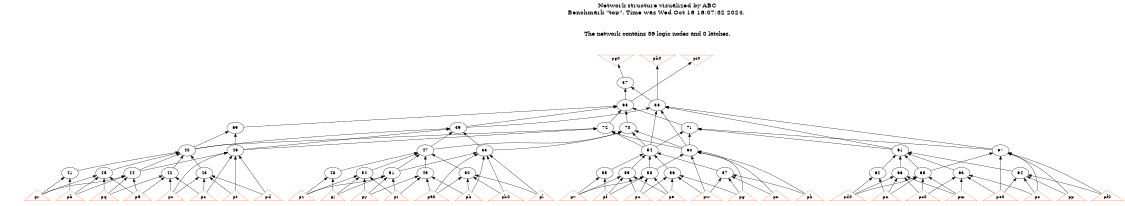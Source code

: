 # Network structure generated by ABC

digraph network {
size = "7.5,10";
center = true;
edge [dir = back];

{
  node [shape = plaintext];
  edge [style = invis];
  LevelTitle1 [label=""];
  LevelTitle2 [label=""];
  Level6 [label = ""];
  Level5 [label = ""];
  Level4 [label = ""];
  Level3 [label = ""];
  Level2 [label = ""];
  Level1 [label = ""];
  Level0 [label = ""];
  LevelTitle1 ->  LevelTitle2 ->  Level6 ->  Level5 ->  Level4 ->  Level3 ->  Level2 ->  Level1 ->  Level0;
}

{
  rank = same;
  LevelTitle1;
  title1 [shape=plaintext,
          fontsize=20,
          fontname = "Times-Roman",
          label="Network structure visualized by ABC\nBenchmark \"top\". Time was Wed Oct 16 16:07:32 2024. "
         ];
}

{
  rank = same;
  LevelTitle2;
  title2 [shape=plaintext,
          fontsize=18,
          fontname = "Times-Roman",
          label="The network contains 36 logic nodes and 0 latches.\n"
         ];
}

{
  rank = same;
  Level6;
  Node33 [label = "pg0", shape = invtriangle, color = coral, fillcolor = coral];
  Node34 [label = "ph0", shape = invtriangle, color = coral, fillcolor = coral];
  Node35 [label = "pi0", shape = invtriangle, color = coral, fillcolor = coral];
}

{
  rank = same;
  Level5;
  Node37 [label = "37\n", shape = ellipse];
}

{
  rank = same;
  Level4;
  Node38 [label = "38\n", shape = ellipse];
  Node68 [label = "68\n", shape = ellipse];
}

{
  rank = same;
  Level3;
  Node39 [label = "39\n", shape = ellipse];
  Node69 [label = "69\n", shape = ellipse];
  Node70 [label = "70\n", shape = ellipse];
  Node71 [label = "71\n", shape = ellipse];
  Node72 [label = "72\n", shape = ellipse];
}

{
  rank = same;
  Level2;
  Node40 [label = "40\n", shape = ellipse];
  Node46 [label = "46\n", shape = ellipse];
  Node47 [label = "47\n", shape = ellipse];
  Node53 [label = "53\n", shape = ellipse];
  Node54 [label = "54\n", shape = ellipse];
  Node60 [label = "60\n", shape = ellipse];
  Node61 [label = "61\n", shape = ellipse];
  Node67 [label = "67\n", shape = ellipse];
}

{
  rank = same;
  Level1;
  Node41 [label = "41\n", shape = ellipse];
  Node42 [label = "42\n", shape = ellipse];
  Node43 [label = "43\n", shape = ellipse];
  Node44 [label = "44\n", shape = ellipse];
  Node45 [label = "45\n", shape = ellipse];
  Node48 [label = "48\n", shape = ellipse];
  Node49 [label = "49\n", shape = ellipse];
  Node50 [label = "50\n", shape = ellipse];
  Node51 [label = "51\n", shape = ellipse];
  Node52 [label = "52\n", shape = ellipse];
  Node55 [label = "55\n", shape = ellipse];
  Node56 [label = "56\n", shape = ellipse];
  Node57 [label = "57\n", shape = ellipse];
  Node58 [label = "58\n", shape = ellipse];
  Node59 [label = "59\n", shape = ellipse];
  Node62 [label = "62\n", shape = ellipse];
  Node63 [label = "63\n", shape = ellipse];
  Node64 [label = "64\n", shape = ellipse];
  Node65 [label = "65\n", shape = ellipse];
  Node66 [label = "66\n", shape = ellipse];
}

{
  rank = same;
  Level0;
  Node1 [label = "pp", shape = triangle, color = coral, fillcolor = coral];
  Node2 [label = "pa0", shape = triangle, color = coral, fillcolor = coral];
  Node3 [label = "pq", shape = triangle, color = coral, fillcolor = coral];
  Node4 [label = "pb0", shape = triangle, color = coral, fillcolor = coral];
  Node5 [label = "pr", shape = triangle, color = coral, fillcolor = coral];
  Node6 [label = "pc0", shape = triangle, color = coral, fillcolor = coral];
  Node7 [label = "ps", shape = triangle, color = coral, fillcolor = coral];
  Node8 [label = "pd0", shape = triangle, color = coral, fillcolor = coral];
  Node9 [label = "pt", shape = triangle, color = coral, fillcolor = coral];
  Node10 [label = "pe0", shape = triangle, color = coral, fillcolor = coral];
  Node11 [label = "pu", shape = triangle, color = coral, fillcolor = coral];
  Node12 [label = "pf0", shape = triangle, color = coral, fillcolor = coral];
  Node13 [label = "pv", shape = triangle, color = coral, fillcolor = coral];
  Node14 [label = "pw", shape = triangle, color = coral, fillcolor = coral];
  Node15 [label = "px", shape = triangle, color = coral, fillcolor = coral];
  Node16 [label = "py", shape = triangle, color = coral, fillcolor = coral];
  Node17 [label = "pz", shape = triangle, color = coral, fillcolor = coral];
  Node18 [label = "pa", shape = triangle, color = coral, fillcolor = coral];
  Node19 [label = "pb", shape = triangle, color = coral, fillcolor = coral];
  Node20 [label = "pc", shape = triangle, color = coral, fillcolor = coral];
  Node21 [label = "pd", shape = triangle, color = coral, fillcolor = coral];
  Node22 [label = "pe", shape = triangle, color = coral, fillcolor = coral];
  Node23 [label = "pf", shape = triangle, color = coral, fillcolor = coral];
  Node24 [label = "pg", shape = triangle, color = coral, fillcolor = coral];
  Node25 [label = "ph", shape = triangle, color = coral, fillcolor = coral];
  Node26 [label = "pi", shape = triangle, color = coral, fillcolor = coral];
  Node27 [label = "pj", shape = triangle, color = coral, fillcolor = coral];
  Node28 [label = "pk", shape = triangle, color = coral, fillcolor = coral];
  Node29 [label = "pl", shape = triangle, color = coral, fillcolor = coral];
  Node30 [label = "pm", shape = triangle, color = coral, fillcolor = coral];
  Node31 [label = "pn", shape = triangle, color = coral, fillcolor = coral];
  Node32 [label = "po", shape = triangle, color = coral, fillcolor = coral];
}

title1 -> title2 [style = invis];
title2 -> Node33 [style = invis];
title2 -> Node34 [style = invis];
title2 -> Node35 [style = invis];
Node33 -> Node34 [style = invis];
Node34 -> Node35 [style = invis];
Node33 -> Node37 [style = solid];
Node34 -> Node38 [style = solid];
Node35 -> Node68 [style = solid];
Node37 -> Node38 [style = solid];
Node37 -> Node68 [style = solid];
Node38 -> Node39 [style = solid];
Node38 -> Node54 [style = solid];
Node38 -> Node60 [style = solid];
Node38 -> Node61 [style = solid];
Node38 -> Node67 [style = solid];
Node39 -> Node40 [style = solid];
Node39 -> Node46 [style = solid];
Node39 -> Node47 [style = solid];
Node39 -> Node53 [style = solid];
Node40 -> Node41 [style = solid];
Node40 -> Node42 [style = solid];
Node40 -> Node43 [style = solid];
Node40 -> Node44 [style = solid];
Node40 -> Node45 [style = solid];
Node41 -> Node5 [style = solid];
Node41 -> Node19 [style = solid];
Node42 -> Node3 [style = solid];
Node42 -> Node7 [style = solid];
Node42 -> Node18 [style = solid];
Node42 -> Node20 [style = solid];
Node43 -> Node7 [style = solid];
Node43 -> Node9 [style = solid];
Node43 -> Node20 [style = solid];
Node43 -> Node21 [style = solid];
Node44 -> Node3 [style = solid];
Node44 -> Node5 [style = solid];
Node44 -> Node18 [style = solid];
Node44 -> Node19 [style = solid];
Node45 -> Node3 [style = solid];
Node45 -> Node5 [style = solid];
Node45 -> Node18 [style = solid];
Node45 -> Node19 [style = solid];
Node46 -> Node44 [style = solid];
Node46 -> Node7 [style = solid];
Node46 -> Node9 [style = solid];
Node46 -> Node20 [style = solid];
Node46 -> Node21 [style = solid];
Node47 -> Node48 [style = solid];
Node47 -> Node49 [style = solid];
Node47 -> Node50 [style = solid];
Node47 -> Node51 [style = solid];
Node47 -> Node52 [style = solid];
Node48 -> Node17 [style = solid];
Node48 -> Node27 [style = solid];
Node49 -> Node2 [style = solid];
Node49 -> Node16 [style = solid];
Node49 -> Node26 [style = solid];
Node49 -> Node28 [style = solid];
Node50 -> Node2 [style = solid];
Node50 -> Node4 [style = solid];
Node50 -> Node28 [style = solid];
Node50 -> Node29 [style = solid];
Node51 -> Node16 [style = solid];
Node51 -> Node17 [style = solid];
Node51 -> Node26 [style = solid];
Node51 -> Node27 [style = solid];
Node52 -> Node16 [style = solid];
Node52 -> Node17 [style = solid];
Node52 -> Node26 [style = solid];
Node52 -> Node27 [style = solid];
Node53 -> Node51 [style = solid];
Node53 -> Node2 [style = solid];
Node53 -> Node4 [style = solid];
Node53 -> Node28 [style = solid];
Node53 -> Node29 [style = solid];
Node54 -> Node55 [style = solid];
Node54 -> Node56 [style = solid];
Node54 -> Node57 [style = solid];
Node54 -> Node58 [style = solid];
Node54 -> Node59 [style = solid];
Node55 -> Node13 [style = solid];
Node55 -> Node23 [style = solid];
Node56 -> Node11 [style = solid];
Node56 -> Node14 [style = solid];
Node56 -> Node22 [style = solid];
Node56 -> Node24 [style = solid];
Node57 -> Node14 [style = solid];
Node57 -> Node15 [style = solid];
Node57 -> Node24 [style = solid];
Node57 -> Node25 [style = solid];
Node58 -> Node11 [style = solid];
Node58 -> Node13 [style = solid];
Node58 -> Node22 [style = solid];
Node58 -> Node23 [style = solid];
Node59 -> Node11 [style = solid];
Node59 -> Node13 [style = solid];
Node59 -> Node22 [style = solid];
Node59 -> Node23 [style = solid];
Node60 -> Node58 [style = solid];
Node60 -> Node14 [style = solid];
Node60 -> Node15 [style = solid];
Node60 -> Node24 [style = solid];
Node60 -> Node25 [style = solid];
Node61 -> Node62 [style = solid];
Node61 -> Node63 [style = solid];
Node61 -> Node64 [style = solid];
Node61 -> Node65 [style = solid];
Node61 -> Node66 [style = solid];
Node62 -> Node8 [style = solid];
Node62 -> Node31 [style = solid];
Node63 -> Node6 [style = solid];
Node63 -> Node10 [style = solid];
Node63 -> Node30 [style = solid];
Node63 -> Node32 [style = solid];
Node64 -> Node1 [style = solid];
Node64 -> Node10 [style = solid];
Node64 -> Node12 [style = solid];
Node64 -> Node32 [style = solid];
Node65 -> Node6 [style = solid];
Node65 -> Node8 [style = solid];
Node65 -> Node30 [style = solid];
Node65 -> Node31 [style = solid];
Node66 -> Node6 [style = solid];
Node66 -> Node8 [style = solid];
Node66 -> Node30 [style = solid];
Node66 -> Node31 [style = solid];
Node67 -> Node65 [style = solid];
Node67 -> Node1 [style = solid];
Node67 -> Node10 [style = solid];
Node67 -> Node12 [style = solid];
Node67 -> Node32 [style = solid];
Node68 -> Node69 [style = solid];
Node68 -> Node39 [style = solid];
Node68 -> Node70 [style = solid];
Node68 -> Node71 [style = solid];
Node68 -> Node72 [style = solid];
Node69 -> Node40 [style = solid];
Node69 -> Node46 [style = solid];
Node70 -> Node54 [style = solid];
Node70 -> Node60 [style = solid];
Node70 -> Node47 [style = solid];
Node70 -> Node53 [style = solid];
Node71 -> Node54 [style = solid];
Node71 -> Node60 [style = solid];
Node71 -> Node61 [style = solid];
Node71 -> Node67 [style = solid];
Node72 -> Node54 [style = solid];
Node72 -> Node60 [style = solid];
Node72 -> Node40 [style = solid];
Node72 -> Node46 [style = solid];
}

